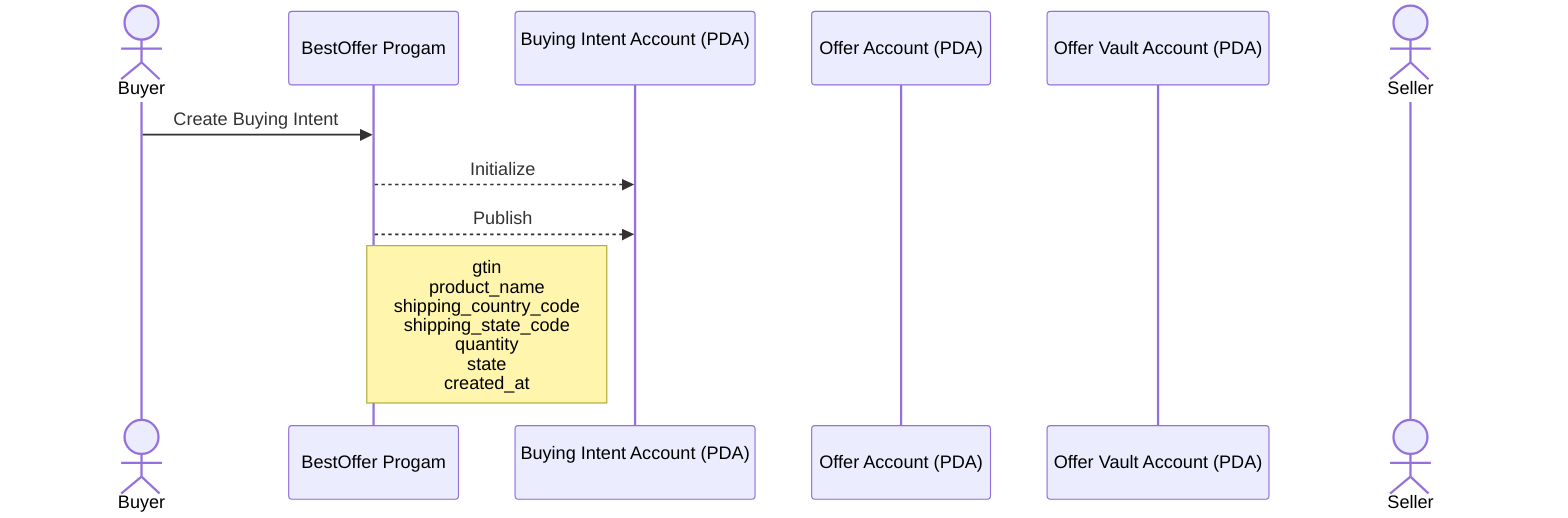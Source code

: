 sequenceDiagram
    actor Buyer as Buyer
    participant Main as BestOffer Progam
    participant BuyingIntent as Buying Intent Account (PDA)<br/>
    participant Offer as Offer Account (PDA)
    participant Vault as Offer Vault Account (PDA)
    actor Seller as Seller
    Buyer ->> Main: Create Buying Intent
    Main -->> BuyingIntent: Initialize
    Main -->> BuyingIntent: Publish
    Note left of BuyingIntent: gtin<br/>product_name<br/>shipping_country_code<br/>shipping_state_code<br/>quantity<br/>state<br/>created_at
